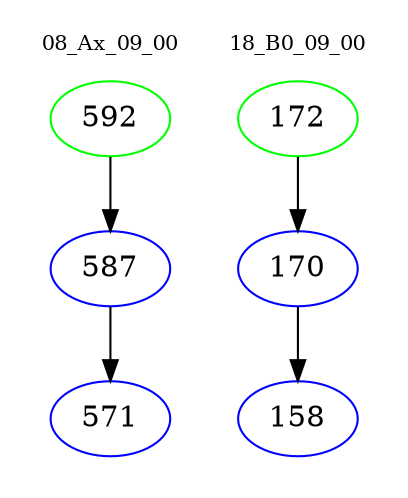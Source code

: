 digraph{
subgraph cluster_0 {
color = white
label = "08_Ax_09_00";
fontsize=10;
T0_592 [label="592", color="green"]
T0_592 -> T0_587 [color="black"]
T0_587 [label="587", color="blue"]
T0_587 -> T0_571 [color="black"]
T0_571 [label="571", color="blue"]
}
subgraph cluster_1 {
color = white
label = "18_B0_09_00";
fontsize=10;
T1_172 [label="172", color="green"]
T1_172 -> T1_170 [color="black"]
T1_170 [label="170", color="blue"]
T1_170 -> T1_158 [color="black"]
T1_158 [label="158", color="blue"]
}
}
